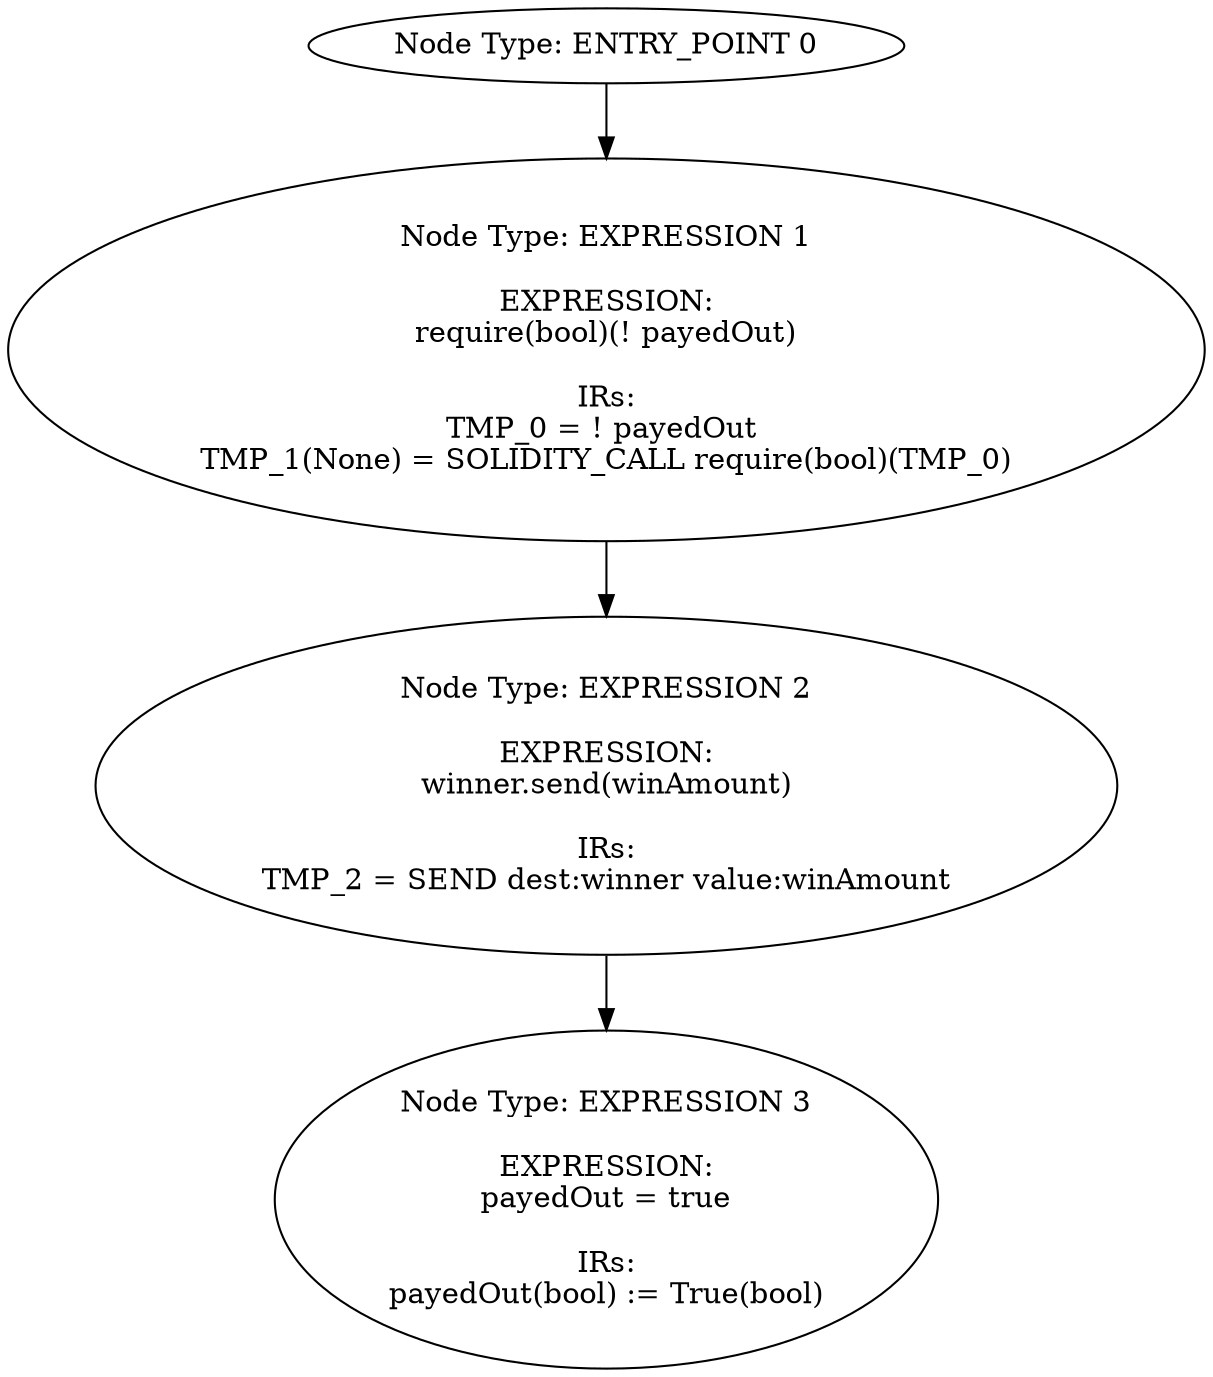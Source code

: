 digraph{
0[label="Node Type: ENTRY_POINT 0
"];
0->1;
1[label="Node Type: EXPRESSION 1

EXPRESSION:
require(bool)(! payedOut)

IRs:
TMP_0 = ! payedOut 
TMP_1(None) = SOLIDITY_CALL require(bool)(TMP_0)"];
1->2;
2[label="Node Type: EXPRESSION 2

EXPRESSION:
winner.send(winAmount)

IRs:
TMP_2 = SEND dest:winner value:winAmount"];
2->3;
3[label="Node Type: EXPRESSION 3

EXPRESSION:
payedOut = true

IRs:
payedOut(bool) := True(bool)"];
}
